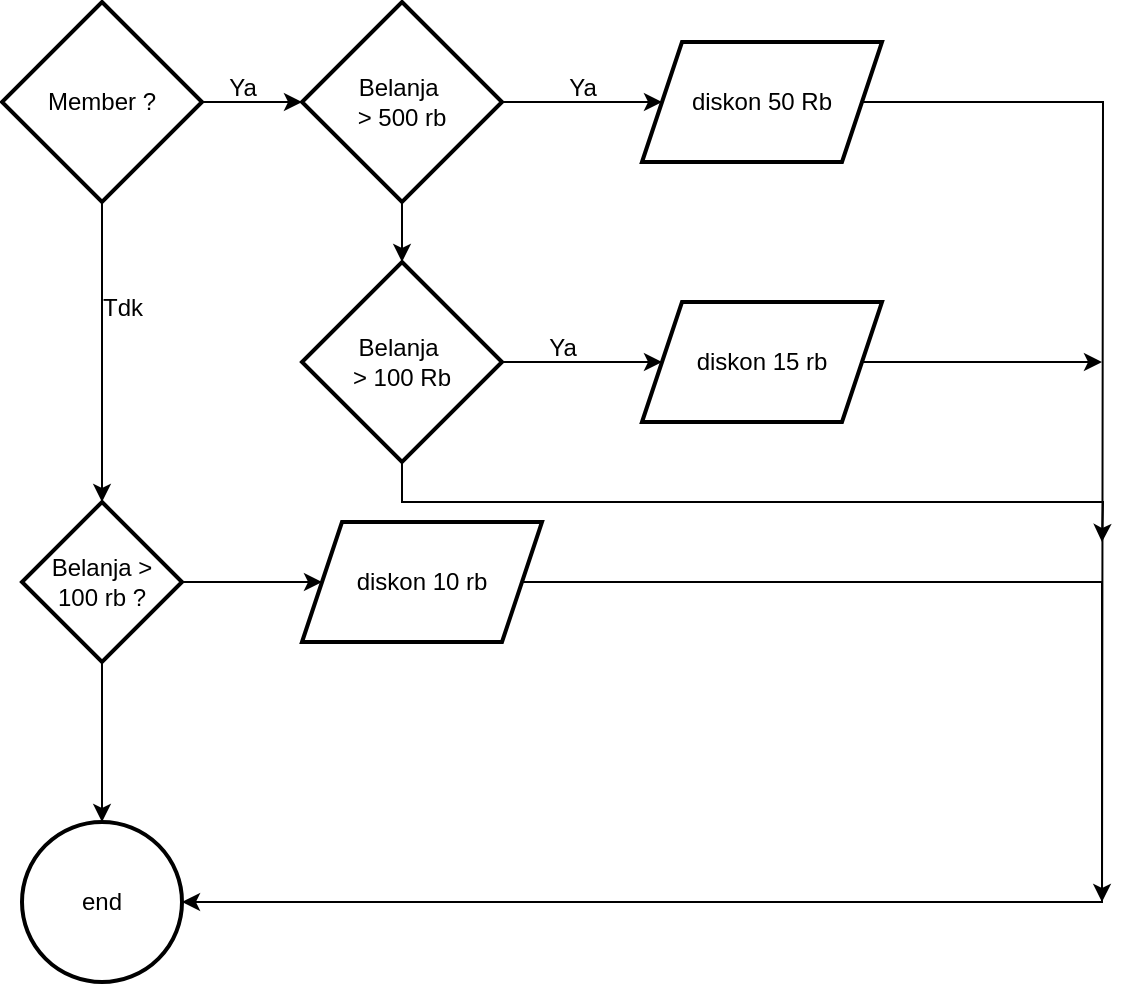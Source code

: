 <mxfile version="22.1.11" type="github">
  <diagram id="C5RBs43oDa-KdzZeNtuy" name="Page-1">
    <mxGraphModel dx="794" dy="414" grid="1" gridSize="10" guides="1" tooltips="1" connect="1" arrows="1" fold="1" page="1" pageScale="1" pageWidth="827" pageHeight="1169" math="0" shadow="0">
      <root>
        <mxCell id="WIyWlLk6GJQsqaUBKTNV-0" />
        <mxCell id="WIyWlLk6GJQsqaUBKTNV-1" parent="WIyWlLk6GJQsqaUBKTNV-0" />
        <mxCell id="sGCwuqn4ZjkgA8L1_lw2-9" value="" style="edgeStyle=orthogonalEdgeStyle;rounded=0;orthogonalLoop=1;jettySize=auto;html=1;" edge="1" parent="WIyWlLk6GJQsqaUBKTNV-1" source="sGCwuqn4ZjkgA8L1_lw2-0" target="sGCwuqn4ZjkgA8L1_lw2-8">
          <mxGeometry relative="1" as="geometry" />
        </mxCell>
        <mxCell id="sGCwuqn4ZjkgA8L1_lw2-15" value="" style="edgeStyle=orthogonalEdgeStyle;rounded=0;orthogonalLoop=1;jettySize=auto;html=1;" edge="1" parent="WIyWlLk6GJQsqaUBKTNV-1" source="sGCwuqn4ZjkgA8L1_lw2-0" target="sGCwuqn4ZjkgA8L1_lw2-14">
          <mxGeometry relative="1" as="geometry" />
        </mxCell>
        <mxCell id="sGCwuqn4ZjkgA8L1_lw2-0" value="&lt;div&gt;Belanja&amp;nbsp;&lt;/div&gt;&lt;div&gt;&amp;gt; 500 rb&lt;/div&gt;" style="strokeWidth=2;html=1;shape=mxgraph.flowchart.decision;whiteSpace=wrap;" vertex="1" parent="WIyWlLk6GJQsqaUBKTNV-1">
          <mxGeometry x="320" y="160" width="100" height="100" as="geometry" />
        </mxCell>
        <mxCell id="sGCwuqn4ZjkgA8L1_lw2-5" value="" style="edgeStyle=orthogonalEdgeStyle;rounded=0;orthogonalLoop=1;jettySize=auto;html=1;" edge="1" parent="WIyWlLk6GJQsqaUBKTNV-1" source="sGCwuqn4ZjkgA8L1_lw2-2" target="sGCwuqn4ZjkgA8L1_lw2-0">
          <mxGeometry relative="1" as="geometry" />
        </mxCell>
        <mxCell id="sGCwuqn4ZjkgA8L1_lw2-19" value="" style="edgeStyle=orthogonalEdgeStyle;rounded=0;orthogonalLoop=1;jettySize=auto;html=1;" edge="1" parent="WIyWlLk6GJQsqaUBKTNV-1" source="sGCwuqn4ZjkgA8L1_lw2-2" target="sGCwuqn4ZjkgA8L1_lw2-18">
          <mxGeometry relative="1" as="geometry" />
        </mxCell>
        <mxCell id="sGCwuqn4ZjkgA8L1_lw2-2" value="Member ?" style="strokeWidth=2;html=1;shape=mxgraph.flowchart.decision;whiteSpace=wrap;" vertex="1" parent="WIyWlLk6GJQsqaUBKTNV-1">
          <mxGeometry x="170" y="160" width="100" height="100" as="geometry" />
        </mxCell>
        <mxCell id="sGCwuqn4ZjkgA8L1_lw2-6" value="Ya" style="text;html=1;align=center;verticalAlign=middle;resizable=0;points=[];autosize=1;strokeColor=none;fillColor=none;" vertex="1" parent="WIyWlLk6GJQsqaUBKTNV-1">
          <mxGeometry x="270" y="188" width="40" height="30" as="geometry" />
        </mxCell>
        <mxCell id="sGCwuqn4ZjkgA8L1_lw2-11" value="" style="edgeStyle=orthogonalEdgeStyle;rounded=0;orthogonalLoop=1;jettySize=auto;html=1;" edge="1" parent="WIyWlLk6GJQsqaUBKTNV-1" source="sGCwuqn4ZjkgA8L1_lw2-8" target="sGCwuqn4ZjkgA8L1_lw2-10">
          <mxGeometry relative="1" as="geometry" />
        </mxCell>
        <mxCell id="sGCwuqn4ZjkgA8L1_lw2-25" style="edgeStyle=orthogonalEdgeStyle;rounded=0;orthogonalLoop=1;jettySize=auto;html=1;exitX=0.5;exitY=1;exitDx=0;exitDy=0;exitPerimeter=0;" edge="1" parent="WIyWlLk6GJQsqaUBKTNV-1" source="sGCwuqn4ZjkgA8L1_lw2-8">
          <mxGeometry relative="1" as="geometry">
            <mxPoint x="720" y="430" as="targetPoint" />
          </mxGeometry>
        </mxCell>
        <mxCell id="sGCwuqn4ZjkgA8L1_lw2-8" value="&lt;div&gt;Belanja&amp;nbsp;&lt;/div&gt;&lt;div&gt;&amp;gt; 100 Rb&lt;br&gt;&lt;/div&gt;" style="strokeWidth=2;html=1;shape=mxgraph.flowchart.decision;whiteSpace=wrap;" vertex="1" parent="WIyWlLk6GJQsqaUBKTNV-1">
          <mxGeometry x="320" y="290" width="100" height="100" as="geometry" />
        </mxCell>
        <mxCell id="sGCwuqn4ZjkgA8L1_lw2-24" style="edgeStyle=orthogonalEdgeStyle;rounded=0;orthogonalLoop=1;jettySize=auto;html=1;exitX=1;exitY=0.5;exitDx=0;exitDy=0;" edge="1" parent="WIyWlLk6GJQsqaUBKTNV-1" source="sGCwuqn4ZjkgA8L1_lw2-10">
          <mxGeometry relative="1" as="geometry">
            <mxPoint x="720" y="340" as="targetPoint" />
          </mxGeometry>
        </mxCell>
        <mxCell id="sGCwuqn4ZjkgA8L1_lw2-10" value="diskon 15 rb" style="shape=parallelogram;perimeter=parallelogramPerimeter;whiteSpace=wrap;html=1;fixedSize=1;strokeWidth=2;" vertex="1" parent="WIyWlLk6GJQsqaUBKTNV-1">
          <mxGeometry x="490" y="310" width="120" height="60" as="geometry" />
        </mxCell>
        <mxCell id="sGCwuqn4ZjkgA8L1_lw2-23" style="edgeStyle=orthogonalEdgeStyle;rounded=0;orthogonalLoop=1;jettySize=auto;html=1;exitX=1;exitY=0.5;exitDx=0;exitDy=0;" edge="1" parent="WIyWlLk6GJQsqaUBKTNV-1" source="sGCwuqn4ZjkgA8L1_lw2-14">
          <mxGeometry relative="1" as="geometry">
            <mxPoint x="720" y="610" as="targetPoint" />
          </mxGeometry>
        </mxCell>
        <mxCell id="sGCwuqn4ZjkgA8L1_lw2-14" value="diskon 50 Rb" style="shape=parallelogram;perimeter=parallelogramPerimeter;whiteSpace=wrap;html=1;fixedSize=1;strokeWidth=2;" vertex="1" parent="WIyWlLk6GJQsqaUBKTNV-1">
          <mxGeometry x="490" y="180" width="120" height="60" as="geometry" />
        </mxCell>
        <mxCell id="sGCwuqn4ZjkgA8L1_lw2-16" value="Ya" style="text;html=1;align=center;verticalAlign=middle;resizable=0;points=[];autosize=1;strokeColor=none;fillColor=none;" vertex="1" parent="WIyWlLk6GJQsqaUBKTNV-1">
          <mxGeometry x="440" y="188" width="40" height="30" as="geometry" />
        </mxCell>
        <mxCell id="sGCwuqn4ZjkgA8L1_lw2-17" value="Ya" style="text;html=1;align=center;verticalAlign=middle;resizable=0;points=[];autosize=1;strokeColor=none;fillColor=none;" vertex="1" parent="WIyWlLk6GJQsqaUBKTNV-1">
          <mxGeometry x="430" y="318" width="40" height="30" as="geometry" />
        </mxCell>
        <mxCell id="sGCwuqn4ZjkgA8L1_lw2-21" value="" style="edgeStyle=orthogonalEdgeStyle;rounded=0;orthogonalLoop=1;jettySize=auto;html=1;" edge="1" parent="WIyWlLk6GJQsqaUBKTNV-1" source="sGCwuqn4ZjkgA8L1_lw2-18" target="sGCwuqn4ZjkgA8L1_lw2-20">
          <mxGeometry relative="1" as="geometry" />
        </mxCell>
        <mxCell id="sGCwuqn4ZjkgA8L1_lw2-27" value="" style="edgeStyle=orthogonalEdgeStyle;rounded=0;orthogonalLoop=1;jettySize=auto;html=1;" edge="1" parent="WIyWlLk6GJQsqaUBKTNV-1" source="sGCwuqn4ZjkgA8L1_lw2-18" target="sGCwuqn4ZjkgA8L1_lw2-26">
          <mxGeometry relative="1" as="geometry" />
        </mxCell>
        <mxCell id="sGCwuqn4ZjkgA8L1_lw2-18" value="&lt;div&gt;Belanja &amp;gt;&lt;/div&gt;&lt;div&gt;100 rb ?&lt;br&gt;&lt;/div&gt;" style="rhombus;whiteSpace=wrap;html=1;strokeWidth=2;" vertex="1" parent="WIyWlLk6GJQsqaUBKTNV-1">
          <mxGeometry x="180" y="410" width="80" height="80" as="geometry" />
        </mxCell>
        <mxCell id="sGCwuqn4ZjkgA8L1_lw2-28" style="edgeStyle=orthogonalEdgeStyle;rounded=0;orthogonalLoop=1;jettySize=auto;html=1;exitX=0.5;exitY=1;exitDx=0;exitDy=0;entryX=1;entryY=0.5;entryDx=0;entryDy=0;" edge="1" parent="WIyWlLk6GJQsqaUBKTNV-1" source="sGCwuqn4ZjkgA8L1_lw2-20" target="sGCwuqn4ZjkgA8L1_lw2-26">
          <mxGeometry relative="1" as="geometry">
            <Array as="points">
              <mxPoint x="380" y="450" />
              <mxPoint x="720" y="450" />
              <mxPoint x="720" y="610" />
            </Array>
          </mxGeometry>
        </mxCell>
        <mxCell id="sGCwuqn4ZjkgA8L1_lw2-20" value="diskon 10 rb" style="shape=parallelogram;perimeter=parallelogramPerimeter;whiteSpace=wrap;html=1;fixedSize=1;strokeWidth=2;" vertex="1" parent="WIyWlLk6GJQsqaUBKTNV-1">
          <mxGeometry x="320" y="420" width="120" height="60" as="geometry" />
        </mxCell>
        <mxCell id="sGCwuqn4ZjkgA8L1_lw2-22" value="Tdk" style="text;html=1;align=center;verticalAlign=middle;resizable=0;points=[];autosize=1;strokeColor=none;fillColor=none;" vertex="1" parent="WIyWlLk6GJQsqaUBKTNV-1">
          <mxGeometry x="210" y="298" width="40" height="30" as="geometry" />
        </mxCell>
        <mxCell id="sGCwuqn4ZjkgA8L1_lw2-26" value="end" style="ellipse;whiteSpace=wrap;html=1;strokeWidth=2;" vertex="1" parent="WIyWlLk6GJQsqaUBKTNV-1">
          <mxGeometry x="180" y="570" width="80" height="80" as="geometry" />
        </mxCell>
      </root>
    </mxGraphModel>
  </diagram>
</mxfile>
